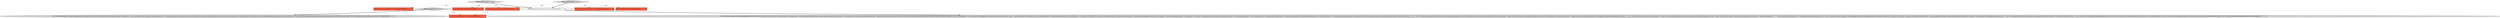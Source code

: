 digraph {
4 [style = filled, label = "final Map<String,GitBranch> branches@@@2@@@['1', '0', '0']", fillcolor = tomato, shape = box image = "AAA0AAABBB1BBB"];
8 [style = filled, label = "final Map<String,GitBranch> branches@@@2@@@['0', '1', '0']", fillcolor = tomato, shape = box image = "AAA0AAABBB2BBB"];
9 [style = filled, label = "fillRemoteBranches['0', '0', '1']", fillcolor = lightgray, shape = diamond image = "AAA0AAABBB3BBB"];
3 [style = filled, label = "new GitProgressSupport.NoOutputLogging(){@Override protected void perform(){final Map<String,GitBranch> localBranches = new HashMap<String,GitBranch>()final Map<String,GitTag> localTags = new HashMap<String,GitTag>()RepositoryInfo info = RepositoryInfo.getInstance(repository)info.refresh()localBranches.putAll(info.getBranches())localTags.putAll(info.getTags())final List<PushMapping> l = new ArrayList<PushMapping>(branches.size())GitClient clienttry {client = getClient()}catch (GitException ex) for (GitBranch branch : localBranches.values()){if (branch.getName() == GitBranch.NO_BRANCH) {continue}if (!branch.isRemote()) {GitBranch remoteBranch = branches.get(branch.getName())boolean conflicted = falseboolean updateNeeded = remoteBranch != null && !remoteBranch.getId().equals(branch.getId())if (client != null && remoteBranch != null) {String idLocal = branch.getId()String idRemote = remoteBranch.getId()if (!idLocal.equals(idRemote)) {try {GitRevisionInfo rev = client.getCommonAncestor(new String((((edu.fdu.CPPDG.tinypdg.pe.ExpressionInfo@1d35f2e,getProgressMonitor())conflicted = rev == null || (!idRemote.equals(rev.getRevision()) && !idLocal.equals(rev.getRevision()))if (!conflicted && idLocal.equals(rev.getRevision())) {updateNeeded = false}}catch (GitException.MissingObjectException ex) catch (GitException ex) }}boolean preselected = !conflicted && updateNeededl.add(new PushMapping.PushBranchMapping(remoteBranch == null? null: remoteBranch.getName(),remoteBranch == null? null: remoteBranch.getId(),branch,conflicted,preselected,updateNeeded))}}if (cfg != null) {for (GitBranch branch : branches.values()){String branchName = cfg.getRemoteName() + \"/\" + branch.getName()GitBranch local = localBranches.get(branchName)if (local == null || !local.isRemote()) {l.add(new PushMapping.PushBranchMapping(branch.getName(),branch.getId(),false))}}}for (GitTag tag : localTags.values()){String repoTagId = tags.get(tag.getTagName())if (!tag.getTagId().equals(repoTagId)) {l.add(new PushMapping.PushTagMapping(tag,repoTagId == null? null: tag.getTagName()))}}for (String tag : tags.keySet()){GitTag localTag = localTags.get(tag)if (localTag == null) {l.add(new PushMapping.PushTagMapping(tag))}}EventQueue.invokeLater(new Runnable(){@Override public void run(){fillLocalObjects(l)}})}}.start(Git.getInstance().getRequestProcessor(repository),repository,NbBundle.getMessage(,\"MSG_PushBranchesPanel.loadingLocalBranches\"))@@@4@@@['1', '1', '0']", fillcolor = lightgray, shape = ellipse image = "AAA0AAABBB1BBB"];
0 [style = filled, label = "fillRemoteBranches['1', '0', '0']", fillcolor = lightgray, shape = diamond image = "AAA0AAABBB1BBB"];
10 [style = filled, label = "new GitProgressSupport.NoOutputLogging(){@Override protected void perform(){final Map<String,GitBranch> localBranches = new HashMap<String,GitBranch>()RepositoryInfo info = RepositoryInfo.getInstance(repository)info.refresh()localBranches.putAll(info.getBranches())EventQueue.invokeLater(new Runnable(){@Override public void run(){fillRemoteBranches(branches,localBranches)}})}}.start(Git.getInstance().getRequestProcessor(repository),repository,NbBundle.getMessage(,\"MSG_PushBranchesPanel.loadingLocalBranches\"))@@@3@@@['0', '0', '1']", fillcolor = lightgray, shape = ellipse image = "AAA0AAABBB3BBB"];
7 [style = filled, label = "fillRemoteBranches['0', '1', '0']", fillcolor = lightgray, shape = diamond image = "AAA0AAABBB2BBB"];
11 [style = filled, label = "final Map<String,String> branches@@@2@@@['0', '0', '1']", fillcolor = tomato, shape = box image = "AAA0AAABBB3BBB"];
5 [style = filled, label = "final Map<String,String> tags@@@2@@@['1', '1', '0']", fillcolor = tomato, shape = box image = "AAA0AAABBB1BBB"];
6 [style = filled, label = "final GitRemoteConfig cfg@@@2@@@['0', '1', '0']", fillcolor = tomato, shape = box image = "AAA0AAABBB2BBB"];
1 [style = filled, label = "fillLocalObjects(Collections.emptyList())@@@3@@@['1', '1', '0']", fillcolor = white, shape = ellipse image = "AAA0AAABBB1BBB"];
2 [style = filled, label = "final GitRemoteConfig cfg@@@2@@@['1', '0', '0']", fillcolor = tomato, shape = box image = "AAA0AAABBB1BBB"];
0->2 [style = dotted, label="true"];
9->11 [style = dotted, label="true"];
1->3 [style = bold, label=""];
7->1 [style = bold, label=""];
0->4 [style = dotted, label="true"];
7->5 [style = dotted, label="true"];
0->1 [style = bold, label=""];
5->11 [style = dashed, label="0"];
9->10 [style = bold, label=""];
0->5 [style = dotted, label="true"];
7->8 [style = dotted, label="true"];
7->6 [style = dotted, label="true"];
}

